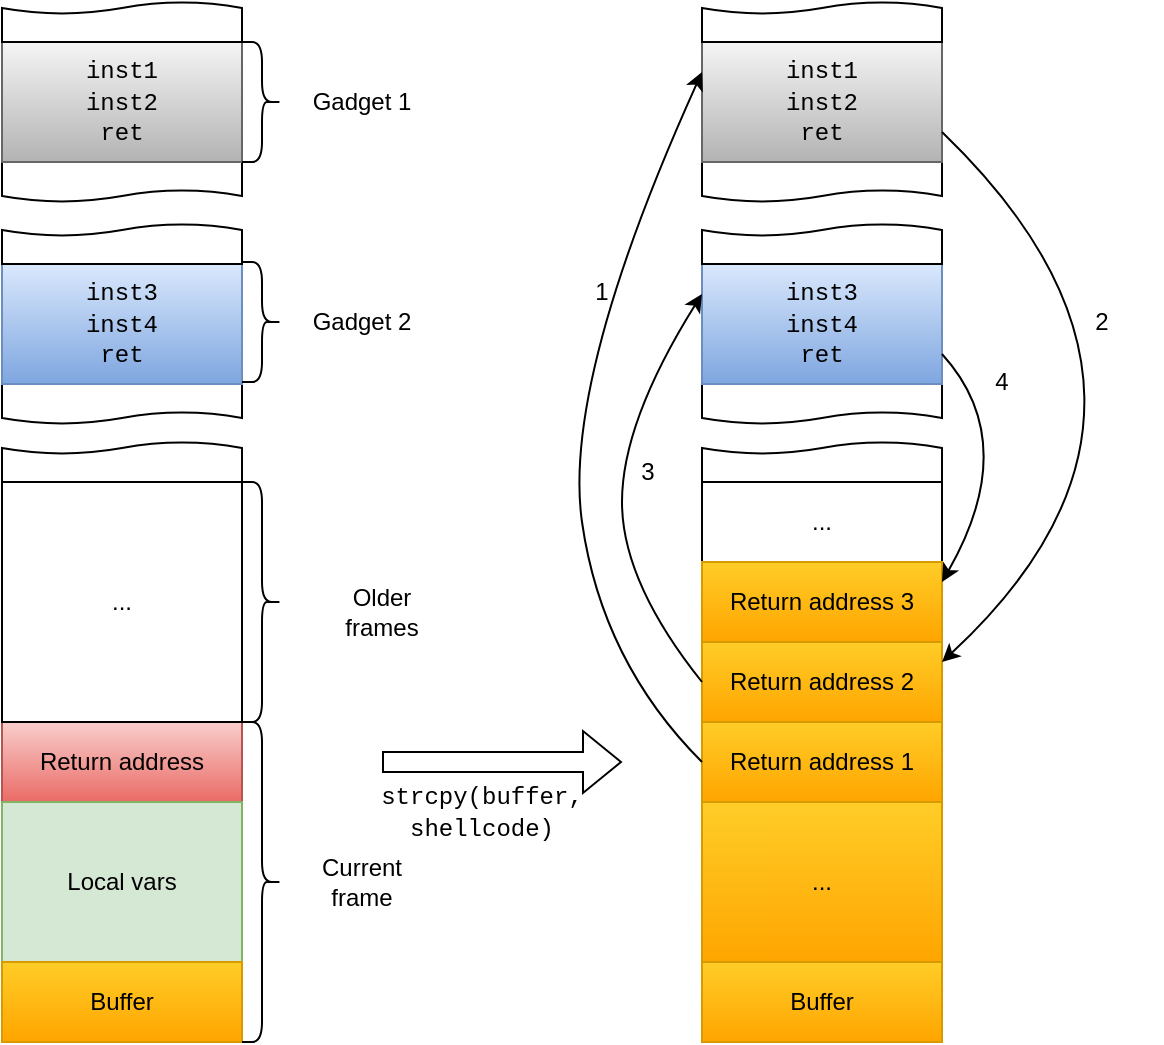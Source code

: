 <mxfile version="28.0.6">
  <diagram name="Page-1" id="lhTfg0rswQ8P2bYE6G2S">
    <mxGraphModel dx="1042" dy="535" grid="1" gridSize="10" guides="1" tooltips="1" connect="1" arrows="1" fold="1" page="1" pageScale="1" pageWidth="850" pageHeight="1100" math="0" shadow="0">
      <root>
        <mxCell id="0" />
        <mxCell id="1" parent="0" />
        <mxCell id="-8NUK9hQ9mEakbZkPeLY-1" value="Return address" style="rounded=0;whiteSpace=wrap;html=1;fillColor=#f8cecc;gradientColor=#ea6b66;strokeColor=#b85450;" parent="1" vertex="1">
          <mxGeometry x="120" y="400" width="120" height="40" as="geometry" />
        </mxCell>
        <mxCell id="-8NUK9hQ9mEakbZkPeLY-2" value="Local vars" style="rounded=0;whiteSpace=wrap;html=1;fillColor=#d5e8d4;strokeColor=#82b366;" parent="1" vertex="1">
          <mxGeometry x="120" y="440" width="120" height="80" as="geometry" />
        </mxCell>
        <mxCell id="-8NUK9hQ9mEakbZkPeLY-3" value="Buffer" style="rounded=0;whiteSpace=wrap;html=1;fillColor=#ffcd28;gradientColor=#ffa500;strokeColor=#d79b00;" parent="1" vertex="1">
          <mxGeometry x="120" y="520" width="120" height="40" as="geometry" />
        </mxCell>
        <mxCell id="-8NUK9hQ9mEakbZkPeLY-4" value="..." style="rounded=0;whiteSpace=wrap;html=1;" parent="1" vertex="1">
          <mxGeometry x="120" y="280" width="120" height="120" as="geometry" />
        </mxCell>
        <mxCell id="-8NUK9hQ9mEakbZkPeLY-5" value="" style="shape=curlyBracket;whiteSpace=wrap;html=1;rounded=1;flipH=1;labelPosition=right;verticalLabelPosition=middle;align=left;verticalAlign=middle;" parent="1" vertex="1">
          <mxGeometry x="240" y="400" width="20" height="160" as="geometry" />
        </mxCell>
        <mxCell id="-8NUK9hQ9mEakbZkPeLY-6" value="Current frame" style="text;html=1;align=center;verticalAlign=middle;whiteSpace=wrap;rounded=0;" parent="1" vertex="1">
          <mxGeometry x="270" y="465" width="60" height="30" as="geometry" />
        </mxCell>
        <mxCell id="-8NUK9hQ9mEakbZkPeLY-7" value="Older frames" style="text;html=1;align=center;verticalAlign=middle;whiteSpace=wrap;rounded=0;" parent="1" vertex="1">
          <mxGeometry x="280" y="330" width="60" height="30" as="geometry" />
        </mxCell>
        <mxCell id="-8NUK9hQ9mEakbZkPeLY-8" value="" style="shape=curlyBracket;whiteSpace=wrap;html=1;rounded=1;flipH=1;labelPosition=right;verticalLabelPosition=middle;align=left;verticalAlign=middle;" parent="1" vertex="1">
          <mxGeometry x="240" y="280" width="20" height="120" as="geometry" />
        </mxCell>
        <mxCell id="-8NUK9hQ9mEakbZkPeLY-10" value="" style="shape=document;whiteSpace=wrap;html=1;boundedLbl=1;direction=west;" parent="1" vertex="1">
          <mxGeometry x="120" y="260" width="120" height="20" as="geometry" />
        </mxCell>
        <mxCell id="-8NUK9hQ9mEakbZkPeLY-11" value="" style="shape=document;whiteSpace=wrap;html=1;boundedLbl=1;" parent="1" vertex="1">
          <mxGeometry x="120" y="231" width="120" height="20" as="geometry" />
        </mxCell>
        <mxCell id="-8NUK9hQ9mEakbZkPeLY-12" value="&lt;div&gt;&lt;font face=&quot;Courier New&quot;&gt;inst3&lt;/font&gt;&lt;/div&gt;&lt;div&gt;&lt;font face=&quot;Courier New&quot;&gt;inst4&lt;/font&gt;&lt;/div&gt;&lt;div&gt;&lt;font face=&quot;Courier New&quot;&gt;ret&lt;/font&gt;&lt;/div&gt;" style="rounded=0;whiteSpace=wrap;html=1;fillColor=#dae8fc;gradientColor=#7ea6e0;strokeColor=#6c8ebf;" parent="1" vertex="1">
          <mxGeometry x="120" y="171" width="120" height="60" as="geometry" />
        </mxCell>
        <mxCell id="-8NUK9hQ9mEakbZkPeLY-14" value="" style="shape=document;whiteSpace=wrap;html=1;boundedLbl=1;direction=west;" parent="1" vertex="1">
          <mxGeometry x="120" y="151" width="120" height="20" as="geometry" />
        </mxCell>
        <mxCell id="-8NUK9hQ9mEakbZkPeLY-15" value="" style="shape=document;whiteSpace=wrap;html=1;boundedLbl=1;" parent="1" vertex="1">
          <mxGeometry x="120" y="120" width="120" height="20" as="geometry" />
        </mxCell>
        <mxCell id="-8NUK9hQ9mEakbZkPeLY-16" value="&lt;div&gt;&lt;font face=&quot;Courier New&quot;&gt;inst1&lt;/font&gt;&lt;/div&gt;&lt;div&gt;&lt;font face=&quot;Courier New&quot;&gt;inst2&lt;/font&gt;&lt;/div&gt;&lt;div&gt;&lt;font face=&quot;Courier New&quot;&gt;ret&lt;/font&gt;&lt;/div&gt;" style="rounded=0;whiteSpace=wrap;html=1;fillColor=#f5f5f5;gradientColor=#b3b3b3;strokeColor=#666666;" parent="1" vertex="1">
          <mxGeometry x="120" y="60" width="120" height="60" as="geometry" />
        </mxCell>
        <mxCell id="-8NUK9hQ9mEakbZkPeLY-17" value="" style="shape=document;whiteSpace=wrap;html=1;boundedLbl=1;direction=west;" parent="1" vertex="1">
          <mxGeometry x="120" y="40" width="120" height="20" as="geometry" />
        </mxCell>
        <mxCell id="-8NUK9hQ9mEakbZkPeLY-18" value="" style="shape=curlyBracket;whiteSpace=wrap;html=1;rounded=1;flipH=1;labelPosition=right;verticalLabelPosition=middle;align=left;verticalAlign=middle;" parent="1" vertex="1">
          <mxGeometry x="240" y="170" width="20" height="60" as="geometry" />
        </mxCell>
        <mxCell id="-8NUK9hQ9mEakbZkPeLY-19" value="" style="shape=curlyBracket;whiteSpace=wrap;html=1;rounded=1;flipH=1;labelPosition=right;verticalLabelPosition=middle;align=left;verticalAlign=middle;" parent="1" vertex="1">
          <mxGeometry x="240" y="60" width="20" height="60" as="geometry" />
        </mxCell>
        <mxCell id="-8NUK9hQ9mEakbZkPeLY-20" value="Gadget 1" style="text;html=1;align=center;verticalAlign=middle;whiteSpace=wrap;rounded=0;" parent="1" vertex="1">
          <mxGeometry x="270" y="75" width="60" height="30" as="geometry" />
        </mxCell>
        <mxCell id="-8NUK9hQ9mEakbZkPeLY-21" value="Gadget 2" style="text;html=1;align=center;verticalAlign=middle;whiteSpace=wrap;rounded=0;" parent="1" vertex="1">
          <mxGeometry x="270" y="185" width="60" height="30" as="geometry" />
        </mxCell>
        <mxCell id="-8NUK9hQ9mEakbZkPeLY-22" value="Return address 2" style="rounded=0;whiteSpace=wrap;html=1;fillColor=#ffcd28;gradientColor=#ffa500;strokeColor=#d79b00;" parent="1" vertex="1">
          <mxGeometry x="470" y="360" width="120" height="40" as="geometry" />
        </mxCell>
        <mxCell id="-8NUK9hQ9mEakbZkPeLY-23" value="..." style="rounded=0;whiteSpace=wrap;html=1;fillColor=#ffcd28;strokeColor=#d79b00;gradientColor=#ffa500;" parent="1" vertex="1">
          <mxGeometry x="470" y="440" width="120" height="80" as="geometry" />
        </mxCell>
        <mxCell id="-8NUK9hQ9mEakbZkPeLY-24" value="Buffer" style="rounded=0;whiteSpace=wrap;html=1;fillColor=#ffcd28;gradientColor=#ffa500;strokeColor=#d79b00;" parent="1" vertex="1">
          <mxGeometry x="470" y="520" width="120" height="40" as="geometry" />
        </mxCell>
        <mxCell id="-8NUK9hQ9mEakbZkPeLY-25" value="..." style="rounded=0;whiteSpace=wrap;html=1;" parent="1" vertex="1">
          <mxGeometry x="470" y="280" width="120" height="40" as="geometry" />
        </mxCell>
        <mxCell id="-8NUK9hQ9mEakbZkPeLY-30" value="" style="shape=document;whiteSpace=wrap;html=1;boundedLbl=1;direction=west;" parent="1" vertex="1">
          <mxGeometry x="470" y="260" width="120" height="20" as="geometry" />
        </mxCell>
        <mxCell id="-8NUK9hQ9mEakbZkPeLY-31" value="" style="shape=document;whiteSpace=wrap;html=1;boundedLbl=1;" parent="1" vertex="1">
          <mxGeometry x="470" y="231" width="120" height="20" as="geometry" />
        </mxCell>
        <mxCell id="-8NUK9hQ9mEakbZkPeLY-32" value="&lt;div&gt;&lt;font face=&quot;Courier New&quot;&gt;inst3&lt;/font&gt;&lt;/div&gt;&lt;div&gt;&lt;font face=&quot;Courier New&quot;&gt;inst4&lt;/font&gt;&lt;/div&gt;&lt;div&gt;&lt;font face=&quot;Courier New&quot;&gt;ret&lt;/font&gt;&lt;/div&gt;" style="rounded=0;whiteSpace=wrap;html=1;fillColor=#dae8fc;gradientColor=#7ea6e0;strokeColor=#6c8ebf;" parent="1" vertex="1">
          <mxGeometry x="470" y="171" width="120" height="60" as="geometry" />
        </mxCell>
        <mxCell id="-8NUK9hQ9mEakbZkPeLY-33" value="" style="shape=document;whiteSpace=wrap;html=1;boundedLbl=1;direction=west;" parent="1" vertex="1">
          <mxGeometry x="470" y="151" width="120" height="20" as="geometry" />
        </mxCell>
        <mxCell id="-8NUK9hQ9mEakbZkPeLY-34" value="" style="shape=document;whiteSpace=wrap;html=1;boundedLbl=1;" parent="1" vertex="1">
          <mxGeometry x="470" y="120" width="120" height="20" as="geometry" />
        </mxCell>
        <mxCell id="-8NUK9hQ9mEakbZkPeLY-35" value="&lt;div&gt;&lt;font face=&quot;Courier New&quot;&gt;inst1&lt;/font&gt;&lt;/div&gt;&lt;div&gt;&lt;font face=&quot;Courier New&quot;&gt;inst2&lt;/font&gt;&lt;/div&gt;&lt;div&gt;&lt;font face=&quot;Courier New&quot;&gt;ret&lt;/font&gt;&lt;/div&gt;" style="rounded=0;whiteSpace=wrap;html=1;fillColor=#f5f5f5;gradientColor=#b3b3b3;strokeColor=#666666;" parent="1" vertex="1">
          <mxGeometry x="470" y="60" width="120" height="60" as="geometry" />
        </mxCell>
        <mxCell id="-8NUK9hQ9mEakbZkPeLY-36" value="" style="shape=document;whiteSpace=wrap;html=1;boundedLbl=1;direction=west;" parent="1" vertex="1">
          <mxGeometry x="470" y="40" width="120" height="20" as="geometry" />
        </mxCell>
        <mxCell id="-8NUK9hQ9mEakbZkPeLY-41" value="" style="shape=flexArrow;endArrow=classic;html=1;rounded=0;" parent="1" edge="1">
          <mxGeometry width="50" height="50" relative="1" as="geometry">
            <mxPoint x="310" y="420" as="sourcePoint" />
            <mxPoint x="430" y="420" as="targetPoint" />
          </mxGeometry>
        </mxCell>
        <mxCell id="-8NUK9hQ9mEakbZkPeLY-42" value="&lt;font face=&quot;Courier New&quot;&gt;strcpy(buffer, shellcode)&lt;/font&gt;" style="text;html=1;align=center;verticalAlign=middle;whiteSpace=wrap;rounded=0;" parent="1" vertex="1">
          <mxGeometry x="330" y="430" width="60" height="30" as="geometry" />
        </mxCell>
        <mxCell id="-8NUK9hQ9mEakbZkPeLY-43" value="Return address 1" style="rounded=0;whiteSpace=wrap;html=1;fillColor=#ffcd28;gradientColor=#ffa500;strokeColor=#d79b00;" parent="1" vertex="1">
          <mxGeometry x="470" y="400" width="120" height="40" as="geometry" />
        </mxCell>
        <mxCell id="-8NUK9hQ9mEakbZkPeLY-45" value="" style="curved=1;endArrow=classic;html=1;rounded=0;entryX=0;entryY=0.25;entryDx=0;entryDy=0;" parent="1" target="-8NUK9hQ9mEakbZkPeLY-32" edge="1">
          <mxGeometry width="50" height="50" relative="1" as="geometry">
            <mxPoint x="470" y="380" as="sourcePoint" />
            <mxPoint x="425" y="68.5" as="targetPoint" />
            <Array as="points">
              <mxPoint x="430" y="330" />
              <mxPoint x="430" y="250" />
            </Array>
          </mxGeometry>
        </mxCell>
        <mxCell id="-8NUK9hQ9mEakbZkPeLY-46" value="" style="curved=1;endArrow=classic;html=1;rounded=0;exitX=1;exitY=0.75;exitDx=0;exitDy=0;entryX=1;entryY=0.25;entryDx=0;entryDy=0;" parent="1" source="-8NUK9hQ9mEakbZkPeLY-35" target="-8NUK9hQ9mEakbZkPeLY-22" edge="1">
          <mxGeometry width="50" height="50" relative="1" as="geometry">
            <mxPoint x="490" y="505" as="sourcePoint" />
            <mxPoint x="490" y="160" as="targetPoint" />
            <Array as="points">
              <mxPoint x="730" y="240" />
            </Array>
          </mxGeometry>
        </mxCell>
        <mxCell id="-8NUK9hQ9mEakbZkPeLY-47" value="" style="curved=1;endArrow=classic;html=1;rounded=0;exitX=0;exitY=0.5;exitDx=0;exitDy=0;entryX=0;entryY=0.25;entryDx=0;entryDy=0;" parent="1" source="-8NUK9hQ9mEakbZkPeLY-43" target="-8NUK9hQ9mEakbZkPeLY-35" edge="1">
          <mxGeometry width="50" height="50" relative="1" as="geometry">
            <mxPoint x="470" y="635" as="sourcePoint" />
            <mxPoint x="470" y="100" as="targetPoint" />
            <Array as="points">
              <mxPoint x="420" y="370" />
              <mxPoint x="400" y="230" />
            </Array>
          </mxGeometry>
        </mxCell>
        <mxCell id="-8NUK9hQ9mEakbZkPeLY-48" value="1" style="text;html=1;align=center;verticalAlign=middle;whiteSpace=wrap;rounded=0;" parent="1" vertex="1">
          <mxGeometry x="390" y="170" width="60" height="30" as="geometry" />
        </mxCell>
        <mxCell id="-8NUK9hQ9mEakbZkPeLY-49" value="2" style="text;html=1;align=center;verticalAlign=middle;whiteSpace=wrap;rounded=0;" parent="1" vertex="1">
          <mxGeometry x="640" y="185" width="60" height="30" as="geometry" />
        </mxCell>
        <mxCell id="-8NUK9hQ9mEakbZkPeLY-51" value="3" style="text;html=1;align=center;verticalAlign=middle;whiteSpace=wrap;rounded=0;" parent="1" vertex="1">
          <mxGeometry x="413" y="260" width="60" height="30" as="geometry" />
        </mxCell>
        <mxCell id="h45QJ0YhELMhJE3TBwh6-1" value="Return address 3" style="rounded=0;whiteSpace=wrap;html=1;fillColor=#ffcd28;gradientColor=#ffa500;strokeColor=#d79b00;" vertex="1" parent="1">
          <mxGeometry x="470" y="320" width="120" height="40" as="geometry" />
        </mxCell>
        <mxCell id="h45QJ0YhELMhJE3TBwh6-5" value="" style="curved=1;endArrow=classic;html=1;rounded=0;exitX=1;exitY=0.75;exitDx=0;exitDy=0;entryX=1;entryY=0.25;entryDx=0;entryDy=0;" edge="1" parent="1" source="-8NUK9hQ9mEakbZkPeLY-32" target="h45QJ0YhELMhJE3TBwh6-1">
          <mxGeometry width="50" height="50" relative="1" as="geometry">
            <mxPoint x="640" y="310" as="sourcePoint" />
            <mxPoint x="640" y="575" as="targetPoint" />
            <Array as="points">
              <mxPoint x="630" y="260" />
            </Array>
          </mxGeometry>
        </mxCell>
        <mxCell id="h45QJ0YhELMhJE3TBwh6-7" value="4" style="text;html=1;align=center;verticalAlign=middle;whiteSpace=wrap;rounded=0;" vertex="1" parent="1">
          <mxGeometry x="590" y="215" width="60" height="30" as="geometry" />
        </mxCell>
      </root>
    </mxGraphModel>
  </diagram>
</mxfile>
